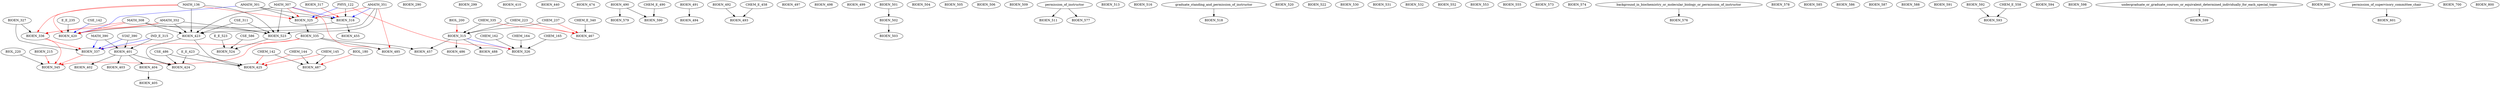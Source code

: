 digraph G {
    BIOEN_215;
    BIOEN_290;
    BIOEN_299;
    edge [color=black];
    CHEM_223 -> BIOEN_315;
    CHEM_237 -> BIOEN_315;
    CHEM_335 -> BIOEN_315;
    edge [color=red];
    BIOL_200 -> BIOEN_315;
    edge [color=black];
    AMATH_301 -> BIOEN_316;
    PHYS_122 -> BIOEN_316;
    edge [color=red];
    BIOEN_317 -> BIOEN_316;
    edge [color=blue];
    MATH_307 -> BIOEN_316;
    AMATH_351 -> BIOEN_316;
    BIOEN_317;
    edge [color=black];
    AMATH_301 -> BIOEN_325;
    edge [color=red];
    MATH_136 -> BIOEN_325;
    MATH_307 -> BIOEN_325;
    AMATH_351 -> BIOEN_325;
    edge [color=blue];
    PHYS_122 -> BIOEN_325;
    edge [color=black];
    CHEM_162 -> BIOEN_326;
    CHEM_164 -> BIOEN_326;
    CHEM_165 -> BIOEN_326;
    edge [color=red];
    PHYS_122 -> BIOEN_326;
    edge [color=blue];
    BIOEN_315 -> BIOEN_326;
    BIOEN_327;
    edge [color=black];
    BIOEN_325 -> BIOEN_335;
    edge [color=black];
    BIOEN_327 -> BIOEN_336;
    edge [color=red];
    MATH_136 -> BIOEN_336;
    MATH_308 -> BIOEN_336;
    AMATH_352 -> BIOEN_336;
    edge [color=black];
    BIOEN_327 -> BIOEN_337;
    edge [color=red];
    BIOEN_335 -> BIOEN_337;
    BIOEN_336 -> BIOEN_337;
    edge [color=blue];
    MATH_390 -> BIOEN_337;
    STAT_390 -> BIOEN_337;
    IND_E_315 -> BIOEN_337;
    edge [color=black];
    BIOL_220 -> BIOEN_345;
    edge [color=red];
    BIOEN_215 -> BIOEN_345;
    BIOEN_335 -> BIOEN_345;
    BIOEN_336 -> BIOEN_345;
    BIOEN_337 -> BIOEN_345;
    edge [color=black];
    MATH_390 -> BIOEN_401;
    STAT_390 -> BIOEN_401;
    IND_E_315 -> BIOEN_401;
    edge [color=black];
    BIOEN_401 -> BIOEN_402;
    edge [color=black];
    BIOEN_401 -> BIOEN_403;
    edge [color=black];
    BIOEN_401 -> BIOEN_404;
    edge [color=black];
    BIOEN_404 -> BIOEN_405;
    BIOEN_410;
    edge [color=black];
    BIOEN_316 -> BIOEN_420;
    E_E_235 -> BIOEN_420;
    edge [color=red];
    MATH_136 -> BIOEN_420;
    MATH_308 -> BIOEN_420;
    AMATH_352 -> BIOEN_420;
    edge [color=blue];
    CSE_142 -> BIOEN_420;
    AMATH_301 -> BIOEN_420;
    edge [color=black];
    MATH_136 -> BIOEN_423;
    MATH_307 -> BIOEN_423;
    AMATH_351 -> BIOEN_423;
    CSE_311 -> BIOEN_423;
    MATH_308 -> BIOEN_423;
    AMATH_352 -> BIOEN_423;
    edge [color=black];
    BIOEN_401 -> BIOEN_424;
    BIOEN_423 -> BIOEN_424;
    E_E_423 -> BIOEN_424;
    CSE_486 -> BIOEN_424;
    edge [color=black];
    BIOEN_423 -> BIOEN_425;
    E_E_423 -> BIOEN_425;
    CSE_486 -> BIOEN_425;
    edge [color=red];
    CHEM_142 -> BIOEN_425;
    CHEM_144 -> BIOEN_425;
    CHEM_145 -> BIOEN_425;
    BIOEN_440;
    edge [color=black];
    BIOEN_316 -> BIOEN_455;
    edge [color=black];
    BIOEN_315 -> BIOEN_457;
    BIOEN_335 -> BIOEN_457;
    edge [color=black];
    CHEM_E_340 -> BIOEN_467;
    edge [color=red];
    CHEM_223 -> BIOEN_467;
    CHEM_237 -> BIOEN_467;
    CHEM_335 -> BIOEN_467;
    BIOEN_474;
    edge [color=black];
    BIOEN_335 -> BIOEN_485;
    edge [color=red];
    AMATH_351 -> BIOEN_485;
    MATH_307 -> BIOEN_485;
    edge [color=black];
    BIOEN_315 -> BIOEN_486;
    edge [color=black];
    CHEM_142 -> BIOEN_487;
    CHEM_144 -> BIOEN_487;
    CHEM_145 -> BIOEN_487;
    edge [color=red];
    BIOL_180 -> BIOEN_487;
    edge [color=black];
    BIOEN_315 -> BIOEN_488;
    BIOEN_490;
    BIOEN_491;
    BIOEN_492;
    edge [color=black];
    CHEM_E_458 -> BIOEN_493;
    BIOEN_492 -> BIOEN_493;
    edge [color=black];
    BIOEN_491 -> BIOEN_494;
    BIOEN_497;
    BIOEN_498;
    BIOEN_499;
    BIOEN_501;
    edge [color=black];
    BIOEN_501 -> BIOEN_502;
    edge [color=black];
    BIOEN_502 -> BIOEN_503;
    BIOEN_504;
    BIOEN_505;
    BIOEN_506;
    BIOEN_509;
    edge [color=black];
    permission_of_instructor -> BIOEN_511;
    BIOEN_513;
    BIOEN_516;
    edge [color=black];
    graduate_standing_and_permission_of_instructor -> BIOEN_518;
    BIOEN_520;
    BIOEN_522;
    edge [color=black];
    MATH_136 -> BIOEN_523;
    MATH_307 -> BIOEN_523;
    AMATH_351 -> BIOEN_523;
    CSE_311 -> BIOEN_523;
    MATH_308 -> BIOEN_523;
    AMATH_352 -> BIOEN_523;
    edge [color=black];
    BIOEN_523 -> BIOEN_524;
    E_E_523 -> BIOEN_524;
    CSE_586 -> BIOEN_524;
    BIOEN_530;
    BIOEN_531;
    BIOEN_532;
    BIOEN_552;
    BIOEN_553;
    BIOEN_555;
    BIOEN_573;
    BIOEN_574;
    edge [color=black];
    background_in_biochemistry_or_molecular_biology_or_permission_of_instructor -> BIOEN_576;
    edge [color=black];
    permission_of_instructor -> BIOEN_577;
    BIOEN_578;
    edge [color=black];
    BIOEN_490 -> BIOEN_579;
    BIOEN_585;
    BIOEN_586;
    BIOEN_587;
    BIOEN_588;
    edge [color=black];
    BIOEN_490 -> BIOEN_590;
    CHEM_E_490 -> BIOEN_590;
    BIOEN_591;
    BIOEN_592;
    edge [color=black];
    CHEM_E_558 -> BIOEN_593;
    BIOEN_592 -> BIOEN_593;
    BIOEN_594;
    BIOEN_598;
    edge [color=black];
    undergraduate_or_graduate_courses_or_equivalent_determined_individually_for_each_special_topic -> BIOEN_599;
    BIOEN_600;
    edge [color=black];
    permission_of_supervisory_committee_chair -> BIOEN_601;
    BIOEN_700;
    BIOEN_800;
}
